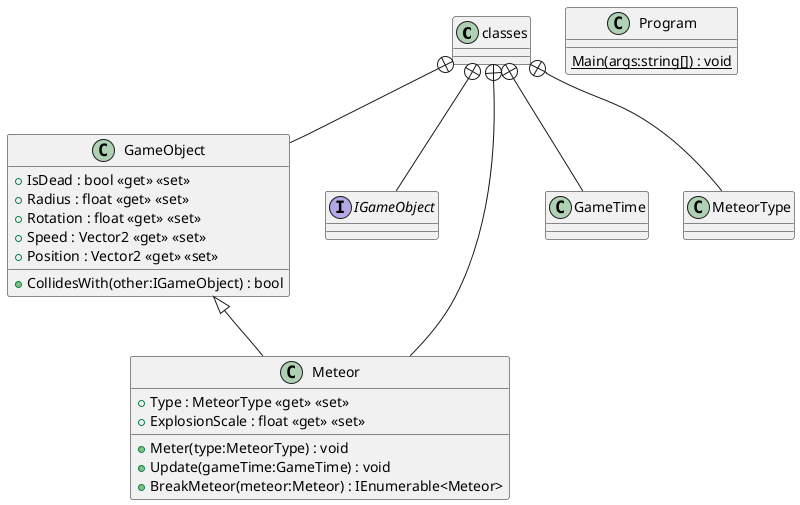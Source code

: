 @startuml
class classes {
}
class GameObject {
    + IsDead : bool <<get>> <<set>>
    + Radius : float <<get>> <<set>>
    + Rotation : float <<get>> <<set>>
    + Speed : Vector2 <<get>> <<set>>
    + Position : Vector2 <<get>> <<set>>
    + CollidesWith(other:IGameObject) : bool
}
interface IGameObject {
}
class Meteor {
    + Type : MeteorType <<get>> <<set>>
    + ExplosionScale : float <<get>> <<set>>
    + Meter(type:MeteorType) : void
    + Update(gameTime:GameTime) : void
    + BreakMeteor(meteor:Meteor) : IEnumerable<Meteor>
}
class GameTime {
}
class MeteorType {
}
classes +-- GameObject
classes +-- IGameObject
classes +-- Meteor
GameObject <|-- Meteor
classes +-- GameTime
classes +-- MeteorType
class Program {
    {static} Main(args:string[]) : void
}
@enduml
